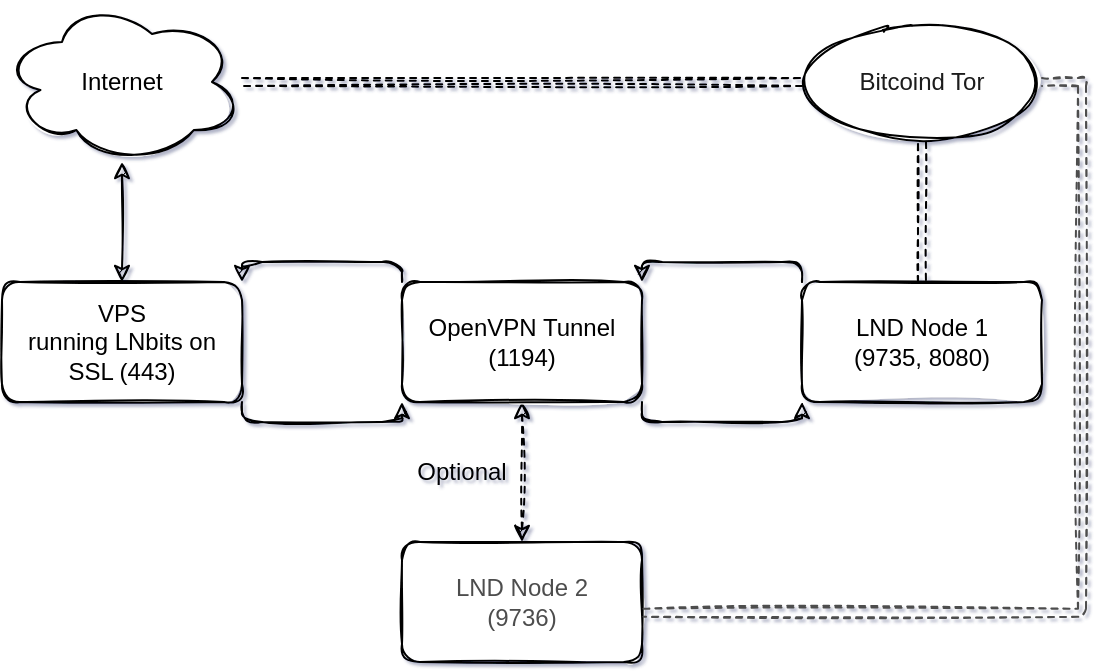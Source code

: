<mxfile version="16.6.5" type="github"><diagram id="f2ft8yqFwmNnthZ0CB6P" name="Page-1"><mxGraphModel dx="1863" dy="1183" grid="1" gridSize="10" guides="1" tooltips="1" connect="1" arrows="1" fold="1" page="1" pageScale="1" pageWidth="200" pageHeight="390" math="0" shadow="1"><root><mxCell id="0"/><mxCell id="1" parent="0"/><mxCell id="B4CApN_U5xcei9GQMjOe-3" value="" style="edgeStyle=orthogonalEdgeStyle;rounded=1;orthogonalLoop=1;jettySize=auto;html=1;startArrow=classic;startFill=1;sketch=1;" parent="1" source="B4CApN_U5xcei9GQMjOe-1" target="B4CApN_U5xcei9GQMjOe-2" edge="1"><mxGeometry relative="1" as="geometry"/></mxCell><mxCell id="B4CApN_U5xcei9GQMjOe-1" value="Internet" style="ellipse;shape=cloud;whiteSpace=wrap;html=1;rounded=1;sketch=1;" parent="1" vertex="1"><mxGeometry x="230" y="31" width="120" height="80" as="geometry"/></mxCell><mxCell id="B4CApN_U5xcei9GQMjOe-5" value="" style="edgeStyle=orthogonalEdgeStyle;rounded=1;orthogonalLoop=1;jettySize=auto;html=1;startArrow=none;startFill=0;sketch=1;exitX=1;exitY=1;exitDx=0;exitDy=0;entryX=0;entryY=1;entryDx=0;entryDy=0;" parent="1" source="B4CApN_U5xcei9GQMjOe-2" target="B4CApN_U5xcei9GQMjOe-4" edge="1"><mxGeometry relative="1" as="geometry"><Array as="points"><mxPoint x="350" y="241"/><mxPoint x="430" y="241"/></Array></mxGeometry></mxCell><mxCell id="B4CApN_U5xcei9GQMjOe-2" value="VPS &lt;br&gt;running LNbits on SSL (443)" style="whiteSpace=wrap;html=1;rounded=1;sketch=1;" parent="1" vertex="1"><mxGeometry x="230" y="171" width="120" height="60" as="geometry"/></mxCell><mxCell id="B4CApN_U5xcei9GQMjOe-7" value="" style="edgeStyle=orthogonalEdgeStyle;rounded=1;orthogonalLoop=1;jettySize=auto;html=1;startArrow=none;startFill=0;sketch=1;exitX=1;exitY=1;exitDx=0;exitDy=0;entryX=0;entryY=1;entryDx=0;entryDy=0;" parent="1" source="B4CApN_U5xcei9GQMjOe-4" target="B4CApN_U5xcei9GQMjOe-6" edge="1"><mxGeometry relative="1" as="geometry"><Array as="points"><mxPoint x="550" y="241"/><mxPoint x="630" y="241"/></Array></mxGeometry></mxCell><mxCell id="B4CApN_U5xcei9GQMjOe-9" value="" style="edgeStyle=orthogonalEdgeStyle;rounded=1;orthogonalLoop=1;jettySize=auto;html=1;shadow=0;sketch=1;dashed=1;startArrow=classic;startFill=1;" parent="1" source="B4CApN_U5xcei9GQMjOe-4" target="B4CApN_U5xcei9GQMjOe-8" edge="1"><mxGeometry relative="1" as="geometry"/></mxCell><mxCell id="B4CApN_U5xcei9GQMjOe-4" value="OpenVPN Tunnel&lt;br&gt;(1194)" style="whiteSpace=wrap;html=1;rounded=1;sketch=1;" parent="1" vertex="1"><mxGeometry x="430" y="171" width="120" height="60" as="geometry"/></mxCell><mxCell id="B4CApN_U5xcei9GQMjOe-12" value="" style="edgeStyle=orthogonalEdgeStyle;shape=link;rounded=1;sketch=1;orthogonalLoop=1;jettySize=auto;html=1;shadow=0;dashed=1;startArrow=classic;startFill=1;" parent="1" source="B4CApN_U5xcei9GQMjOe-6" target="B4CApN_U5xcei9GQMjOe-11" edge="1"><mxGeometry relative="1" as="geometry"/></mxCell><mxCell id="B4CApN_U5xcei9GQMjOe-6" value="LND Node 1&lt;br&gt;(9735, 8080)" style="whiteSpace=wrap;html=1;rounded=1;sketch=1;" parent="1" vertex="1"><mxGeometry x="630" y="171" width="120" height="60" as="geometry"/></mxCell><mxCell id="B4CApN_U5xcei9GQMjOe-8" value="&lt;font color=&quot;#4d4d4d&quot;&gt;LND Node 2&lt;br&gt;(9736)&lt;/font&gt;" style="whiteSpace=wrap;html=1;rounded=1;sketch=1;" parent="1" vertex="1"><mxGeometry x="430" y="301" width="120" height="60" as="geometry"/></mxCell><mxCell id="B4CApN_U5xcei9GQMjOe-10" value="Optional" style="text;html=1;strokeColor=none;fillColor=none;align=center;verticalAlign=middle;whiteSpace=wrap;rounded=1;sketch=1;" parent="1" vertex="1"><mxGeometry x="430" y="251" width="60" height="30" as="geometry"/></mxCell><mxCell id="B4CApN_U5xcei9GQMjOe-14" value="" style="edgeStyle=orthogonalEdgeStyle;shape=link;rounded=1;sketch=1;orthogonalLoop=1;jettySize=auto;html=1;shadow=0;dashed=1;startArrow=classic;startFill=1;" parent="1" source="B4CApN_U5xcei9GQMjOe-11" target="B4CApN_U5xcei9GQMjOe-1" edge="1"><mxGeometry relative="1" as="geometry"><mxPoint x="530" y="61" as="targetPoint"/></mxGeometry></mxCell><mxCell id="B4CApN_U5xcei9GQMjOe-11" value="&lt;font color=&quot;#1a1a1a&quot;&gt;Bitcoind Tor&lt;/font&gt;" style="ellipse;whiteSpace=wrap;html=1;rounded=1;sketch=1;" parent="1" vertex="1"><mxGeometry x="630" y="41" width="120" height="60" as="geometry"/></mxCell><mxCell id="B4CApN_U5xcei9GQMjOe-15" value="" style="edgeStyle=orthogonalEdgeStyle;rounded=1;orthogonalLoop=1;jettySize=auto;html=1;startArrow=none;startFill=0;sketch=1;entryX=1;entryY=0;entryDx=0;entryDy=0;exitX=0;exitY=0;exitDx=0;exitDy=0;" parent="1" source="B4CApN_U5xcei9GQMjOe-6" target="B4CApN_U5xcei9GQMjOe-4" edge="1"><mxGeometry relative="1" as="geometry"><mxPoint x="560" y="211" as="sourcePoint"/><mxPoint x="640" y="211" as="targetPoint"/><Array as="points"><mxPoint x="630" y="161"/><mxPoint x="550" y="161"/></Array></mxGeometry></mxCell><mxCell id="B4CApN_U5xcei9GQMjOe-16" value="" style="edgeStyle=orthogonalEdgeStyle;rounded=1;orthogonalLoop=1;jettySize=auto;html=1;startArrow=none;startFill=0;sketch=1;exitX=0;exitY=0;exitDx=0;exitDy=0;entryX=1;entryY=0;entryDx=0;entryDy=0;" parent="1" source="B4CApN_U5xcei9GQMjOe-4" target="B4CApN_U5xcei9GQMjOe-2" edge="1"><mxGeometry relative="1" as="geometry"><mxPoint x="570" y="221" as="sourcePoint"/><mxPoint x="650" y="221" as="targetPoint"/><Array as="points"><mxPoint x="430" y="161"/><mxPoint x="350" y="161"/></Array></mxGeometry></mxCell><mxCell id="uw-84kdqY6EdEDKURCRL-1" value="" style="edgeStyle=orthogonalEdgeStyle;shape=link;rounded=1;sketch=1;orthogonalLoop=1;jettySize=auto;html=1;shadow=0;dashed=1;startArrow=classic;startFill=1;exitX=1.006;exitY=0.59;exitDx=0;exitDy=0;exitPerimeter=0;entryX=1;entryY=0.5;entryDx=0;entryDy=0;strokeColor=#4D4D4D;" parent="1" source="B4CApN_U5xcei9GQMjOe-8" target="B4CApN_U5xcei9GQMjOe-11" edge="1"><mxGeometry relative="1" as="geometry"><mxPoint x="629.72" y="330" as="sourcePoint"/><mxPoint x="629.72" y="260" as="targetPoint"/></mxGeometry></mxCell></root></mxGraphModel></diagram></mxfile>